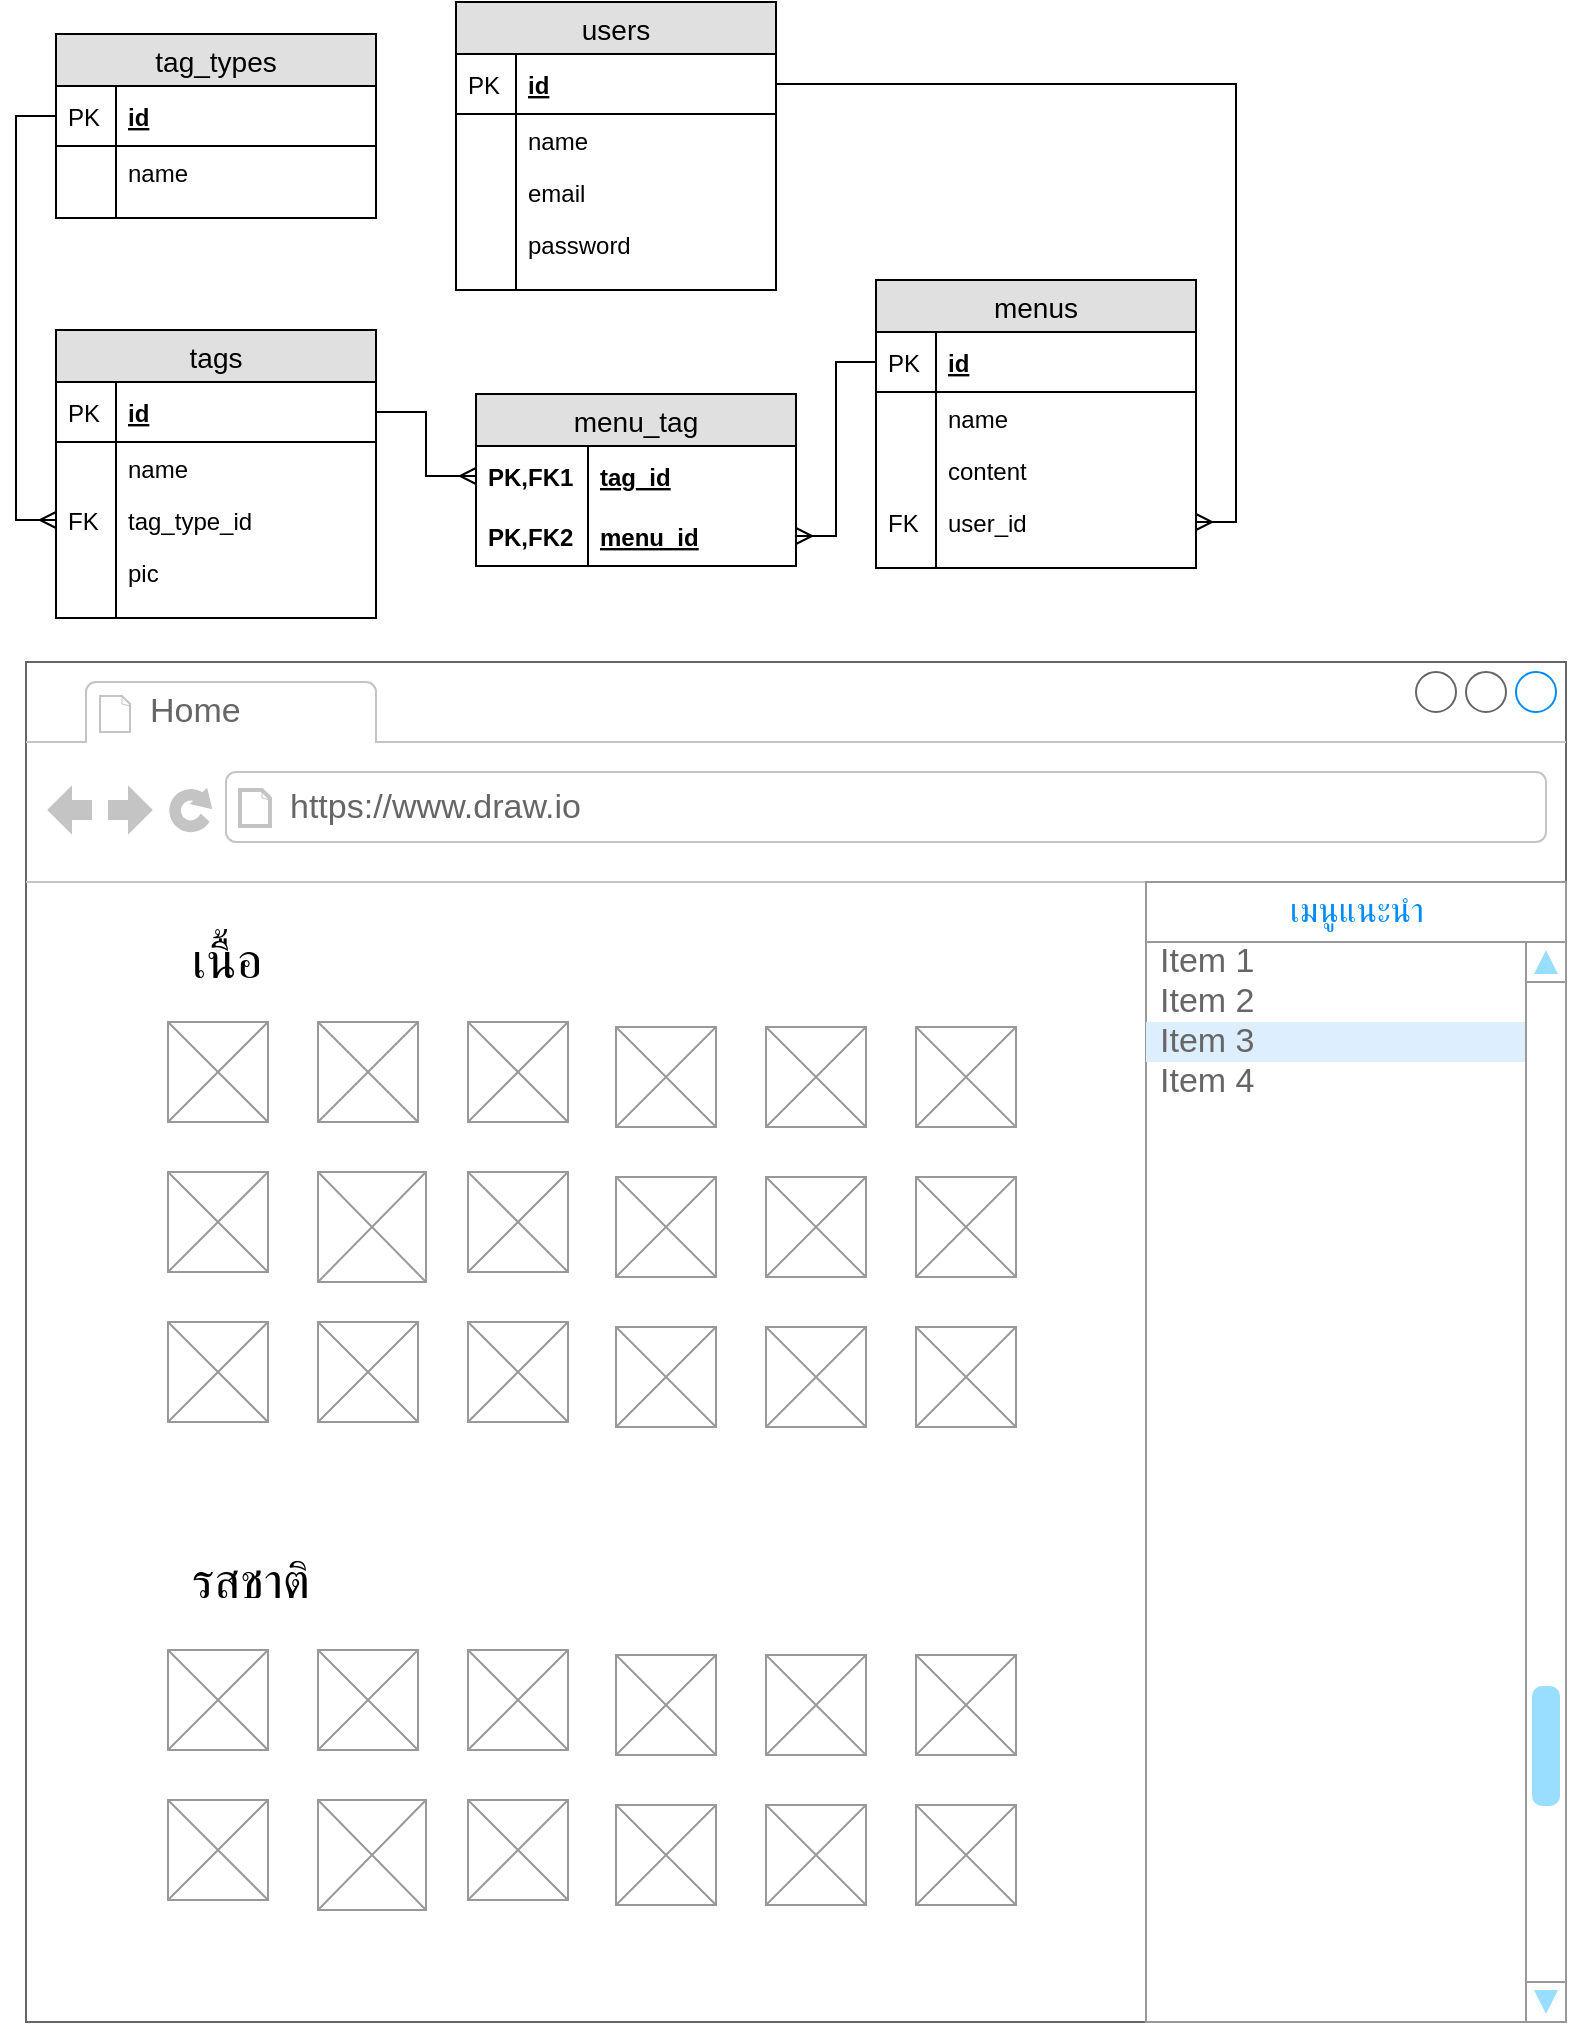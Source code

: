 <mxfile version="10.6.5" type="device"><diagram name="Page-1" id="efa7a0a1-bf9b-a30e-e6df-94a7791c09e9"><mxGraphModel dx="184" dy="550" grid="1" gridSize="10" guides="1" tooltips="1" connect="1" arrows="1" fold="1" page="1" pageScale="1" pageWidth="826" pageHeight="1169" background="#ffffff" math="0" shadow="0"><root><mxCell id="0"/><mxCell id="1" parent="0"/><mxCell id="pFieqWJW_WSedVnNNV6l-116" value="users" style="swimlane;fontStyle=0;childLayout=stackLayout;horizontal=1;startSize=26;fillColor=#e0e0e0;horizontalStack=0;resizeParent=1;resizeParentMax=0;resizeLast=0;collapsible=1;marginBottom=0;swimlaneFillColor=#ffffff;align=center;fontSize=14;" parent="1" vertex="1"><mxGeometry x="1075" y="20" width="160" height="144" as="geometry"/></mxCell><mxCell id="pFieqWJW_WSedVnNNV6l-117" value="id" style="shape=partialRectangle;top=0;left=0;right=0;bottom=1;align=left;verticalAlign=middle;fillColor=none;spacingLeft=34;spacingRight=4;overflow=hidden;rotatable=0;points=[[0,0.5],[1,0.5]];portConstraint=eastwest;dropTarget=0;fontStyle=5;fontSize=12;" parent="pFieqWJW_WSedVnNNV6l-116" vertex="1"><mxGeometry y="26" width="160" height="30" as="geometry"/></mxCell><mxCell id="pFieqWJW_WSedVnNNV6l-118" value="PK" style="shape=partialRectangle;top=0;left=0;bottom=0;fillColor=none;align=left;verticalAlign=middle;spacingLeft=4;spacingRight=4;overflow=hidden;rotatable=0;points=[];portConstraint=eastwest;part=1;fontSize=12;" parent="pFieqWJW_WSedVnNNV6l-117" vertex="1" connectable="0"><mxGeometry width="30" height="30" as="geometry"/></mxCell><mxCell id="pFieqWJW_WSedVnNNV6l-119" value="name" style="shape=partialRectangle;top=0;left=0;right=0;bottom=0;align=left;verticalAlign=top;fillColor=none;spacingLeft=34;spacingRight=4;overflow=hidden;rotatable=0;points=[[0,0.5],[1,0.5]];portConstraint=eastwest;dropTarget=0;fontSize=12;" parent="pFieqWJW_WSedVnNNV6l-116" vertex="1"><mxGeometry y="56" width="160" height="26" as="geometry"/></mxCell><mxCell id="pFieqWJW_WSedVnNNV6l-120" value="" style="shape=partialRectangle;top=0;left=0;bottom=0;fillColor=none;align=left;verticalAlign=top;spacingLeft=4;spacingRight=4;overflow=hidden;rotatable=0;points=[];portConstraint=eastwest;part=1;fontSize=12;" parent="pFieqWJW_WSedVnNNV6l-119" vertex="1" connectable="0"><mxGeometry width="30" height="26" as="geometry"/></mxCell><mxCell id="pFieqWJW_WSedVnNNV6l-121" value="email" style="shape=partialRectangle;top=0;left=0;right=0;bottom=0;align=left;verticalAlign=top;fillColor=none;spacingLeft=34;spacingRight=4;overflow=hidden;rotatable=0;points=[[0,0.5],[1,0.5]];portConstraint=eastwest;dropTarget=0;fontSize=12;" parent="pFieqWJW_WSedVnNNV6l-116" vertex="1"><mxGeometry y="82" width="160" height="26" as="geometry"/></mxCell><mxCell id="pFieqWJW_WSedVnNNV6l-122" value="" style="shape=partialRectangle;top=0;left=0;bottom=0;fillColor=none;align=left;verticalAlign=top;spacingLeft=4;spacingRight=4;overflow=hidden;rotatable=0;points=[];portConstraint=eastwest;part=1;fontSize=12;" parent="pFieqWJW_WSedVnNNV6l-121" vertex="1" connectable="0"><mxGeometry width="30" height="26" as="geometry"/></mxCell><mxCell id="pFieqWJW_WSedVnNNV6l-123" value="password" style="shape=partialRectangle;top=0;left=0;right=0;bottom=0;align=left;verticalAlign=top;fillColor=none;spacingLeft=34;spacingRight=4;overflow=hidden;rotatable=0;points=[[0,0.5],[1,0.5]];portConstraint=eastwest;dropTarget=0;fontSize=12;" parent="pFieqWJW_WSedVnNNV6l-116" vertex="1"><mxGeometry y="108" width="160" height="26" as="geometry"/></mxCell><mxCell id="pFieqWJW_WSedVnNNV6l-124" value="" style="shape=partialRectangle;top=0;left=0;bottom=0;fillColor=none;align=left;verticalAlign=top;spacingLeft=4;spacingRight=4;overflow=hidden;rotatable=0;points=[];portConstraint=eastwest;part=1;fontSize=12;" parent="pFieqWJW_WSedVnNNV6l-123" vertex="1" connectable="0"><mxGeometry width="30" height="26" as="geometry"/></mxCell><mxCell id="pFieqWJW_WSedVnNNV6l-125" value="" style="shape=partialRectangle;top=0;left=0;right=0;bottom=0;align=left;verticalAlign=top;fillColor=none;spacingLeft=34;spacingRight=4;overflow=hidden;rotatable=0;points=[[0,0.5],[1,0.5]];portConstraint=eastwest;dropTarget=0;fontSize=12;" parent="pFieqWJW_WSedVnNNV6l-116" vertex="1"><mxGeometry y="134" width="160" height="10" as="geometry"/></mxCell><mxCell id="pFieqWJW_WSedVnNNV6l-126" value="" style="shape=partialRectangle;top=0;left=0;bottom=0;fillColor=none;align=left;verticalAlign=top;spacingLeft=4;spacingRight=4;overflow=hidden;rotatable=0;points=[];portConstraint=eastwest;part=1;fontSize=12;" parent="pFieqWJW_WSedVnNNV6l-125" vertex="1" connectable="0"><mxGeometry width="30" height="10" as="geometry"/></mxCell><mxCell id="pFieqWJW_WSedVnNNV6l-127" value="menus" style="swimlane;fontStyle=0;childLayout=stackLayout;horizontal=1;startSize=26;fillColor=#e0e0e0;horizontalStack=0;resizeParent=1;resizeParentMax=0;resizeLast=0;collapsible=1;marginBottom=0;swimlaneFillColor=#ffffff;align=center;fontSize=14;" parent="1" vertex="1"><mxGeometry x="1285" y="159" width="160" height="144" as="geometry"/></mxCell><mxCell id="pFieqWJW_WSedVnNNV6l-128" value="id" style="shape=partialRectangle;top=0;left=0;right=0;bottom=1;align=left;verticalAlign=middle;fillColor=none;spacingLeft=34;spacingRight=4;overflow=hidden;rotatable=0;points=[[0,0.5],[1,0.5]];portConstraint=eastwest;dropTarget=0;fontStyle=5;fontSize=12;" parent="pFieqWJW_WSedVnNNV6l-127" vertex="1"><mxGeometry y="26" width="160" height="30" as="geometry"/></mxCell><mxCell id="pFieqWJW_WSedVnNNV6l-129" value="PK" style="shape=partialRectangle;top=0;left=0;bottom=0;fillColor=none;align=left;verticalAlign=middle;spacingLeft=4;spacingRight=4;overflow=hidden;rotatable=0;points=[];portConstraint=eastwest;part=1;fontSize=12;" parent="pFieqWJW_WSedVnNNV6l-128" vertex="1" connectable="0"><mxGeometry width="30" height="30" as="geometry"/></mxCell><mxCell id="pFieqWJW_WSedVnNNV6l-130" value="name" style="shape=partialRectangle;top=0;left=0;right=0;bottom=0;align=left;verticalAlign=top;fillColor=none;spacingLeft=34;spacingRight=4;overflow=hidden;rotatable=0;points=[[0,0.5],[1,0.5]];portConstraint=eastwest;dropTarget=0;fontSize=12;" parent="pFieqWJW_WSedVnNNV6l-127" vertex="1"><mxGeometry y="56" width="160" height="26" as="geometry"/></mxCell><mxCell id="pFieqWJW_WSedVnNNV6l-131" value="" style="shape=partialRectangle;top=0;left=0;bottom=0;fillColor=none;align=left;verticalAlign=top;spacingLeft=4;spacingRight=4;overflow=hidden;rotatable=0;points=[];portConstraint=eastwest;part=1;fontSize=12;" parent="pFieqWJW_WSedVnNNV6l-130" vertex="1" connectable="0"><mxGeometry width="30" height="26" as="geometry"/></mxCell><mxCell id="pFieqWJW_WSedVnNNV6l-158" value="content" style="shape=partialRectangle;top=0;left=0;right=0;bottom=0;align=left;verticalAlign=top;fillColor=none;spacingLeft=34;spacingRight=4;overflow=hidden;rotatable=0;points=[[0,0.5],[1,0.5]];portConstraint=eastwest;dropTarget=0;fontSize=12;" parent="pFieqWJW_WSedVnNNV6l-127" vertex="1"><mxGeometry y="82" width="160" height="26" as="geometry"/></mxCell><mxCell id="pFieqWJW_WSedVnNNV6l-159" value="" style="shape=partialRectangle;top=0;left=0;bottom=0;fillColor=none;align=left;verticalAlign=top;spacingLeft=4;spacingRight=4;overflow=hidden;rotatable=0;points=[];portConstraint=eastwest;part=1;fontSize=12;" parent="pFieqWJW_WSedVnNNV6l-158" vertex="1" connectable="0"><mxGeometry width="30" height="26" as="geometry"/></mxCell><mxCell id="pFieqWJW_WSedVnNNV6l-132" value="user_id" style="shape=partialRectangle;top=0;left=0;right=0;bottom=0;align=left;verticalAlign=top;fillColor=none;spacingLeft=34;spacingRight=4;overflow=hidden;rotatable=0;points=[[0,0.5],[1,0.5]];portConstraint=eastwest;dropTarget=0;fontSize=12;" parent="pFieqWJW_WSedVnNNV6l-127" vertex="1"><mxGeometry y="108" width="160" height="26" as="geometry"/></mxCell><mxCell id="pFieqWJW_WSedVnNNV6l-133" value="FK" style="shape=partialRectangle;top=0;left=0;bottom=0;fillColor=none;align=left;verticalAlign=top;spacingLeft=4;spacingRight=4;overflow=hidden;rotatable=0;points=[];portConstraint=eastwest;part=1;fontSize=12;" parent="pFieqWJW_WSedVnNNV6l-132" vertex="1" connectable="0"><mxGeometry width="30" height="26" as="geometry"/></mxCell><mxCell id="pFieqWJW_WSedVnNNV6l-136" value="" style="shape=partialRectangle;top=0;left=0;right=0;bottom=0;align=left;verticalAlign=top;fillColor=none;spacingLeft=34;spacingRight=4;overflow=hidden;rotatable=0;points=[[0,0.5],[1,0.5]];portConstraint=eastwest;dropTarget=0;fontSize=12;" parent="pFieqWJW_WSedVnNNV6l-127" vertex="1"><mxGeometry y="134" width="160" height="10" as="geometry"/></mxCell><mxCell id="pFieqWJW_WSedVnNNV6l-137" value="" style="shape=partialRectangle;top=0;left=0;bottom=0;fillColor=none;align=left;verticalAlign=top;spacingLeft=4;spacingRight=4;overflow=hidden;rotatable=0;points=[];portConstraint=eastwest;part=1;fontSize=12;" parent="pFieqWJW_WSedVnNNV6l-136" vertex="1" connectable="0"><mxGeometry width="30" height="10" as="geometry"/></mxCell><mxCell id="pFieqWJW_WSedVnNNV6l-138" value="tags" style="swimlane;fontStyle=0;childLayout=stackLayout;horizontal=1;startSize=26;fillColor=#e0e0e0;horizontalStack=0;resizeParent=1;resizeParentMax=0;resizeLast=0;collapsible=1;marginBottom=0;swimlaneFillColor=#ffffff;align=center;fontSize=14;" parent="1" vertex="1"><mxGeometry x="875" y="184" width="160" height="144" as="geometry"/></mxCell><mxCell id="pFieqWJW_WSedVnNNV6l-139" value="id" style="shape=partialRectangle;top=0;left=0;right=0;bottom=1;align=left;verticalAlign=middle;fillColor=none;spacingLeft=34;spacingRight=4;overflow=hidden;rotatable=0;points=[[0,0.5],[1,0.5]];portConstraint=eastwest;dropTarget=0;fontStyle=5;fontSize=12;" parent="pFieqWJW_WSedVnNNV6l-138" vertex="1"><mxGeometry y="26" width="160" height="30" as="geometry"/></mxCell><mxCell id="pFieqWJW_WSedVnNNV6l-140" value="PK" style="shape=partialRectangle;top=0;left=0;bottom=0;fillColor=none;align=left;verticalAlign=middle;spacingLeft=4;spacingRight=4;overflow=hidden;rotatable=0;points=[];portConstraint=eastwest;part=1;fontSize=12;" parent="pFieqWJW_WSedVnNNV6l-139" vertex="1" connectable="0"><mxGeometry width="30" height="30" as="geometry"/></mxCell><mxCell id="pFieqWJW_WSedVnNNV6l-141" value="name" style="shape=partialRectangle;top=0;left=0;right=0;bottom=0;align=left;verticalAlign=top;fillColor=none;spacingLeft=34;spacingRight=4;overflow=hidden;rotatable=0;points=[[0,0.5],[1,0.5]];portConstraint=eastwest;dropTarget=0;fontSize=12;" parent="pFieqWJW_WSedVnNNV6l-138" vertex="1"><mxGeometry y="56" width="160" height="26" as="geometry"/></mxCell><mxCell id="pFieqWJW_WSedVnNNV6l-142" value="" style="shape=partialRectangle;top=0;left=0;bottom=0;fillColor=none;align=left;verticalAlign=top;spacingLeft=4;spacingRight=4;overflow=hidden;rotatable=0;points=[];portConstraint=eastwest;part=1;fontSize=12;" parent="pFieqWJW_WSedVnNNV6l-141" vertex="1" connectable="0"><mxGeometry width="30" height="26" as="geometry"/></mxCell><mxCell id="pFieqWJW_WSedVnNNV6l-160" value="tag_type_id" style="shape=partialRectangle;top=0;left=0;right=0;bottom=0;align=left;verticalAlign=top;fillColor=none;spacingLeft=34;spacingRight=4;overflow=hidden;rotatable=0;points=[[0,0.5],[1,0.5]];portConstraint=eastwest;dropTarget=0;fontSize=12;" parent="pFieqWJW_WSedVnNNV6l-138" vertex="1"><mxGeometry y="82" width="160" height="26" as="geometry"/></mxCell><mxCell id="pFieqWJW_WSedVnNNV6l-161" value="FK" style="shape=partialRectangle;top=0;left=0;bottom=0;fillColor=none;align=left;verticalAlign=top;spacingLeft=4;spacingRight=4;overflow=hidden;rotatable=0;points=[];portConstraint=eastwest;part=1;fontSize=12;" parent="pFieqWJW_WSedVnNNV6l-160" vertex="1" connectable="0"><mxGeometry width="30" height="26" as="geometry"/></mxCell><mxCell id="pFieqWJW_WSedVnNNV6l-203" value="pic" style="shape=partialRectangle;top=0;left=0;right=0;bottom=0;align=left;verticalAlign=top;fillColor=none;spacingLeft=34;spacingRight=4;overflow=hidden;rotatable=0;points=[[0,0.5],[1,0.5]];portConstraint=eastwest;dropTarget=0;fontSize=12;" parent="pFieqWJW_WSedVnNNV6l-138" vertex="1"><mxGeometry y="108" width="160" height="26" as="geometry"/></mxCell><mxCell id="pFieqWJW_WSedVnNNV6l-204" value="" style="shape=partialRectangle;top=0;left=0;bottom=0;fillColor=none;align=left;verticalAlign=top;spacingLeft=4;spacingRight=4;overflow=hidden;rotatable=0;points=[];portConstraint=eastwest;part=1;fontSize=12;" parent="pFieqWJW_WSedVnNNV6l-203" vertex="1" connectable="0"><mxGeometry width="30" height="26" as="geometry"/></mxCell><mxCell id="pFieqWJW_WSedVnNNV6l-147" value="" style="shape=partialRectangle;top=0;left=0;right=0;bottom=0;align=left;verticalAlign=top;fillColor=none;spacingLeft=34;spacingRight=4;overflow=hidden;rotatable=0;points=[[0,0.5],[1,0.5]];portConstraint=eastwest;dropTarget=0;fontSize=12;" parent="pFieqWJW_WSedVnNNV6l-138" vertex="1"><mxGeometry y="134" width="160" height="10" as="geometry"/></mxCell><mxCell id="pFieqWJW_WSedVnNNV6l-148" value="" style="shape=partialRectangle;top=0;left=0;bottom=0;fillColor=none;align=left;verticalAlign=top;spacingLeft=4;spacingRight=4;overflow=hidden;rotatable=0;points=[];portConstraint=eastwest;part=1;fontSize=12;" parent="pFieqWJW_WSedVnNNV6l-147" vertex="1" connectable="0"><mxGeometry width="30" height="10" as="geometry"/></mxCell><mxCell id="pFieqWJW_WSedVnNNV6l-149" value="menu_tag" style="swimlane;fontStyle=0;childLayout=stackLayout;horizontal=1;startSize=26;fillColor=#e0e0e0;horizontalStack=0;resizeParent=1;resizeParentMax=0;resizeLast=0;collapsible=1;marginBottom=0;swimlaneFillColor=#ffffff;align=center;fontSize=14;" parent="1" vertex="1"><mxGeometry x="1085" y="216" width="160" height="86" as="geometry"/></mxCell><mxCell id="pFieqWJW_WSedVnNNV6l-150" value="tag_id" style="shape=partialRectangle;top=0;left=0;right=0;bottom=0;align=left;verticalAlign=middle;fillColor=none;spacingLeft=60;spacingRight=4;overflow=hidden;rotatable=0;points=[[0,0.5],[1,0.5]];portConstraint=eastwest;dropTarget=0;fontStyle=5;fontSize=12;" parent="pFieqWJW_WSedVnNNV6l-149" vertex="1"><mxGeometry y="26" width="160" height="30" as="geometry"/></mxCell><mxCell id="pFieqWJW_WSedVnNNV6l-151" value="PK,FK1" style="shape=partialRectangle;fontStyle=1;top=0;left=0;bottom=0;fillColor=none;align=left;verticalAlign=middle;spacingLeft=4;spacingRight=4;overflow=hidden;rotatable=0;points=[];portConstraint=eastwest;part=1;fontSize=12;" parent="pFieqWJW_WSedVnNNV6l-150" vertex="1" connectable="0"><mxGeometry width="56" height="30" as="geometry"/></mxCell><mxCell id="pFieqWJW_WSedVnNNV6l-152" value="menu_id" style="shape=partialRectangle;top=0;left=0;right=0;bottom=1;align=left;verticalAlign=middle;fillColor=none;spacingLeft=60;spacingRight=4;overflow=hidden;rotatable=0;points=[[0,0.5],[1,0.5]];portConstraint=eastwest;dropTarget=0;fontStyle=5;fontSize=12;" parent="pFieqWJW_WSedVnNNV6l-149" vertex="1"><mxGeometry y="56" width="160" height="30" as="geometry"/></mxCell><mxCell id="pFieqWJW_WSedVnNNV6l-153" value="PK,FK2" style="shape=partialRectangle;fontStyle=1;top=0;left=0;bottom=0;fillColor=none;align=left;verticalAlign=middle;spacingLeft=4;spacingRight=4;overflow=hidden;rotatable=0;points=[];portConstraint=eastwest;part=1;fontSize=12;" parent="pFieqWJW_WSedVnNNV6l-152" vertex="1" connectable="0"><mxGeometry width="56" height="30" as="geometry"/></mxCell><mxCell id="pFieqWJW_WSedVnNNV6l-162" value="tag_types" style="swimlane;fontStyle=0;childLayout=stackLayout;horizontal=1;startSize=26;fillColor=#e0e0e0;horizontalStack=0;resizeParent=1;resizeParentMax=0;resizeLast=0;collapsible=1;marginBottom=0;swimlaneFillColor=#ffffff;align=center;fontSize=14;" parent="1" vertex="1"><mxGeometry x="875" y="36" width="160" height="92" as="geometry"/></mxCell><mxCell id="pFieqWJW_WSedVnNNV6l-163" value="id" style="shape=partialRectangle;top=0;left=0;right=0;bottom=1;align=left;verticalAlign=middle;fillColor=none;spacingLeft=34;spacingRight=4;overflow=hidden;rotatable=0;points=[[0,0.5],[1,0.5]];portConstraint=eastwest;dropTarget=0;fontStyle=5;fontSize=12;" parent="pFieqWJW_WSedVnNNV6l-162" vertex="1"><mxGeometry y="26" width="160" height="30" as="geometry"/></mxCell><mxCell id="pFieqWJW_WSedVnNNV6l-164" value="PK" style="shape=partialRectangle;top=0;left=0;bottom=0;fillColor=none;align=left;verticalAlign=middle;spacingLeft=4;spacingRight=4;overflow=hidden;rotatable=0;points=[];portConstraint=eastwest;part=1;fontSize=12;" parent="pFieqWJW_WSedVnNNV6l-163" vertex="1" connectable="0"><mxGeometry width="30" height="30" as="geometry"/></mxCell><mxCell id="pFieqWJW_WSedVnNNV6l-201" value="name" style="shape=partialRectangle;top=0;left=0;right=0;bottom=0;align=left;verticalAlign=top;fillColor=none;spacingLeft=34;spacingRight=4;overflow=hidden;rotatable=0;points=[[0,0.5],[1,0.5]];portConstraint=eastwest;dropTarget=0;fontSize=12;" parent="pFieqWJW_WSedVnNNV6l-162" vertex="1"><mxGeometry y="56" width="160" height="26" as="geometry"/></mxCell><mxCell id="pFieqWJW_WSedVnNNV6l-202" value="" style="shape=partialRectangle;top=0;left=0;bottom=0;fillColor=none;align=left;verticalAlign=top;spacingLeft=4;spacingRight=4;overflow=hidden;rotatable=0;points=[];portConstraint=eastwest;part=1;fontSize=12;" parent="pFieqWJW_WSedVnNNV6l-201" vertex="1" connectable="0"><mxGeometry width="30" height="26" as="geometry"/></mxCell><mxCell id="pFieqWJW_WSedVnNNV6l-171" value="" style="shape=partialRectangle;top=0;left=0;right=0;bottom=0;align=left;verticalAlign=top;fillColor=none;spacingLeft=34;spacingRight=4;overflow=hidden;rotatable=0;points=[[0,0.5],[1,0.5]];portConstraint=eastwest;dropTarget=0;fontSize=12;" parent="pFieqWJW_WSedVnNNV6l-162" vertex="1"><mxGeometry y="82" width="160" height="10" as="geometry"/></mxCell><mxCell id="pFieqWJW_WSedVnNNV6l-172" value="" style="shape=partialRectangle;top=0;left=0;bottom=0;fillColor=none;align=left;verticalAlign=top;spacingLeft=4;spacingRight=4;overflow=hidden;rotatable=0;points=[];portConstraint=eastwest;part=1;fontSize=12;" parent="pFieqWJW_WSedVnNNV6l-171" vertex="1" connectable="0"><mxGeometry width="30" height="10" as="geometry"/></mxCell><mxCell id="pFieqWJW_WSedVnNNV6l-173" style="edgeStyle=orthogonalEdgeStyle;rounded=0;orthogonalLoop=1;jettySize=auto;html=1;exitX=1;exitY=0.5;exitDx=0;exitDy=0;entryX=0;entryY=0.5;entryDx=0;entryDy=0;endArrow=ERmany;endFill=0;startArrow=none;startFill=0;" parent="1" source="pFieqWJW_WSedVnNNV6l-139" target="pFieqWJW_WSedVnNNV6l-150" edge="1"><mxGeometry relative="1" as="geometry"/></mxCell><mxCell id="pFieqWJW_WSedVnNNV6l-174" style="edgeStyle=orthogonalEdgeStyle;rounded=0;orthogonalLoop=1;jettySize=auto;html=1;exitX=0;exitY=0.5;exitDx=0;exitDy=0;entryX=0;entryY=0.5;entryDx=0;entryDy=0;endArrow=ERmany;endFill=0;" parent="1" source="pFieqWJW_WSedVnNNV6l-163" target="pFieqWJW_WSedVnNNV6l-160" edge="1"><mxGeometry relative="1" as="geometry"/></mxCell><mxCell id="pFieqWJW_WSedVnNNV6l-175" style="edgeStyle=orthogonalEdgeStyle;rounded=0;orthogonalLoop=1;jettySize=auto;html=1;exitX=1;exitY=0.5;exitDx=0;exitDy=0;entryX=1;entryY=0.5;entryDx=0;entryDy=0;endArrow=ERmany;endFill=0;" parent="1" source="pFieqWJW_WSedVnNNV6l-117" target="pFieqWJW_WSedVnNNV6l-132" edge="1"><mxGeometry relative="1" as="geometry"/></mxCell><mxCell id="pFieqWJW_WSedVnNNV6l-176" style="edgeStyle=orthogonalEdgeStyle;rounded=0;orthogonalLoop=1;jettySize=auto;html=1;exitX=0;exitY=0.5;exitDx=0;exitDy=0;entryX=1;entryY=0.5;entryDx=0;entryDy=0;endArrow=ERmany;endFill=0;startArrow=none;startFill=0;" parent="1" source="pFieqWJW_WSedVnNNV6l-128" target="pFieqWJW_WSedVnNNV6l-152" edge="1"><mxGeometry relative="1" as="geometry"/></mxCell><mxCell id="pFieqWJW_WSedVnNNV6l-198" value="" style="strokeWidth=1;shadow=0;dashed=0;align=center;html=1;shape=mxgraph.mockup.containers.browserWindow;rSize=0;fillColor=#ffffff;strokeColor=#666666;strokeColor2=#008cff;strokeColor3=#c4c4c4;mainText=,;recursiveResize=0;" parent="1" vertex="1"><mxGeometry x="860" y="350" width="770" height="680" as="geometry"/></mxCell><mxCell id="pFieqWJW_WSedVnNNV6l-199" value="Home" style="strokeWidth=1;shadow=0;dashed=0;align=center;html=1;shape=mxgraph.mockup.containers.anchor;fontSize=17;fontColor=#666666;align=left;" parent="pFieqWJW_WSedVnNNV6l-198" vertex="1"><mxGeometry x="60" y="12" width="110" height="26" as="geometry"/></mxCell><mxCell id="pFieqWJW_WSedVnNNV6l-200" value="https://www.draw.io" style="strokeWidth=1;shadow=0;dashed=0;align=center;html=1;shape=mxgraph.mockup.containers.anchor;rSize=0;fontSize=17;fontColor=#666666;align=left;" parent="pFieqWJW_WSedVnNNV6l-198" vertex="1"><mxGeometry x="130" y="60" width="250" height="26" as="geometry"/></mxCell><mxCell id="4FqHxYF3yjPk36ttuvGB-1" value="" style="strokeWidth=1;shadow=0;dashed=0;align=center;html=1;shape=mxgraph.mockup.forms.rrect;rSize=0;strokeColor=#999999;fillColor=#ffffff;" vertex="1" parent="pFieqWJW_WSedVnNNV6l-198"><mxGeometry x="560" y="110" width="210" height="570" as="geometry"/></mxCell><mxCell id="4FqHxYF3yjPk36ttuvGB-2" value="เมนูแนะนำ" style="strokeWidth=1;shadow=0;dashed=0;align=center;html=1;shape=mxgraph.mockup.forms.rrect;rSize=0;strokeColor=#999999;fontColor=#008cff;fontSize=17;fillColor=#ffffff;resizeWidth=1;" vertex="1" parent="4FqHxYF3yjPk36ttuvGB-1"><mxGeometry width="210" height="30" relative="1" as="geometry"/></mxCell><mxCell id="4FqHxYF3yjPk36ttuvGB-3" value="Item 1" style="strokeWidth=1;shadow=0;dashed=0;align=center;html=1;shape=mxgraph.mockup.forms.anchor;fontSize=17;fontColor=#666666;align=left;spacingLeft=5;resizeWidth=1;" vertex="1" parent="4FqHxYF3yjPk36ttuvGB-1"><mxGeometry width="210" height="20" relative="1" as="geometry"><mxPoint y="30" as="offset"/></mxGeometry></mxCell><mxCell id="4FqHxYF3yjPk36ttuvGB-4" value="Item 2" style="strokeWidth=1;shadow=0;dashed=0;align=center;html=1;shape=mxgraph.mockup.forms.anchor;fontSize=17;fontColor=#666666;align=left;spacingLeft=5;resizeWidth=1;" vertex="1" parent="4FqHxYF3yjPk36ttuvGB-1"><mxGeometry width="210" height="20" relative="1" as="geometry"><mxPoint y="50" as="offset"/></mxGeometry></mxCell><mxCell id="4FqHxYF3yjPk36ttuvGB-5" value="Item 3" style="strokeWidth=1;shadow=0;dashed=0;align=center;html=1;shape=mxgraph.mockup.forms.rrect;rSize=0;fontSize=17;fontColor=#666666;align=left;spacingLeft=5;fillColor=#ddeeff;strokeColor=none;resizeWidth=1;" vertex="1" parent="4FqHxYF3yjPk36ttuvGB-1"><mxGeometry width="210" height="20" relative="1" as="geometry"><mxPoint y="70" as="offset"/></mxGeometry></mxCell><mxCell id="4FqHxYF3yjPk36ttuvGB-6" value="Item 4" style="strokeWidth=1;shadow=0;dashed=0;align=center;html=1;shape=mxgraph.mockup.forms.anchor;fontSize=17;fontColor=#666666;align=left;spacingLeft=5;resizeWidth=1;" vertex="1" parent="4FqHxYF3yjPk36ttuvGB-1"><mxGeometry width="210" height="20" relative="1" as="geometry"><mxPoint y="90" as="offset"/></mxGeometry></mxCell><mxCell id="4FqHxYF3yjPk36ttuvGB-7" value="" style="verticalLabelPosition=bottom;shadow=0;dashed=0;align=center;html=1;verticalAlign=top;strokeWidth=1;shape=mxgraph.mockup.navigation.scrollBar;fillColor=#ffffff;strokeColor=#999999;barPos=20;fillColor2=#99ddff;strokeColor2=none;direction=north;" vertex="1" parent="4FqHxYF3yjPk36ttuvGB-1"><mxGeometry x="190" y="30" width="20" height="540" as="geometry"/></mxCell><mxCell id="4FqHxYF3yjPk36ttuvGB-17" value="" style="verticalLabelPosition=bottom;shadow=0;dashed=0;align=center;html=1;verticalAlign=top;strokeWidth=1;shape=mxgraph.mockup.graphics.simpleIcon;strokeColor=#999999;fillColor=#ffffff;" vertex="1" parent="pFieqWJW_WSedVnNNV6l-198"><mxGeometry x="71" y="180" width="50" height="50" as="geometry"/></mxCell><mxCell id="4FqHxYF3yjPk36ttuvGB-18" value="" style="verticalLabelPosition=bottom;shadow=0;dashed=0;align=center;html=1;verticalAlign=top;strokeWidth=1;shape=mxgraph.mockup.graphics.simpleIcon;strokeColor=#999999;fillColor=#ffffff;" vertex="1" parent="pFieqWJW_WSedVnNNV6l-198"><mxGeometry x="146" y="180" width="50" height="50" as="geometry"/></mxCell><mxCell id="4FqHxYF3yjPk36ttuvGB-19" value="" style="verticalLabelPosition=bottom;shadow=0;dashed=0;align=center;html=1;verticalAlign=top;strokeWidth=1;shape=mxgraph.mockup.graphics.simpleIcon;strokeColor=#999999;fillColor=#ffffff;" vertex="1" parent="pFieqWJW_WSedVnNNV6l-198"><mxGeometry x="221" y="180" width="50" height="50" as="geometry"/></mxCell><mxCell id="4FqHxYF3yjPk36ttuvGB-20" value="" style="verticalLabelPosition=bottom;shadow=0;dashed=0;align=center;html=1;verticalAlign=top;strokeWidth=1;shape=mxgraph.mockup.graphics.simpleIcon;strokeColor=#999999;fillColor=#ffffff;" vertex="1" parent="pFieqWJW_WSedVnNNV6l-198"><mxGeometry x="71" y="255" width="50" height="50" as="geometry"/></mxCell><mxCell id="4FqHxYF3yjPk36ttuvGB-21" value="" style="verticalLabelPosition=bottom;shadow=0;dashed=0;align=center;html=1;verticalAlign=top;strokeWidth=1;shape=mxgraph.mockup.graphics.simpleIcon;strokeColor=#999999;fillColor=#ffffff;" vertex="1" parent="pFieqWJW_WSedVnNNV6l-198"><mxGeometry x="146" y="255" width="54" height="55" as="geometry"/></mxCell><mxCell id="4FqHxYF3yjPk36ttuvGB-22" value="" style="verticalLabelPosition=bottom;shadow=0;dashed=0;align=center;html=1;verticalAlign=top;strokeWidth=1;shape=mxgraph.mockup.graphics.simpleIcon;strokeColor=#999999;fillColor=#ffffff;" vertex="1" parent="pFieqWJW_WSedVnNNV6l-198"><mxGeometry x="221" y="255" width="50" height="50" as="geometry"/></mxCell><mxCell id="4FqHxYF3yjPk36ttuvGB-23" value="" style="verticalLabelPosition=bottom;shadow=0;dashed=0;align=center;html=1;verticalAlign=top;strokeWidth=1;shape=mxgraph.mockup.graphics.simpleIcon;strokeColor=#999999;fillColor=#ffffff;" vertex="1" parent="pFieqWJW_WSedVnNNV6l-198"><mxGeometry x="71" y="330" width="50" height="50" as="geometry"/></mxCell><mxCell id="4FqHxYF3yjPk36ttuvGB-24" value="" style="verticalLabelPosition=bottom;shadow=0;dashed=0;align=center;html=1;verticalAlign=top;strokeWidth=1;shape=mxgraph.mockup.graphics.simpleIcon;strokeColor=#999999;fillColor=#ffffff;" vertex="1" parent="pFieqWJW_WSedVnNNV6l-198"><mxGeometry x="146" y="330" width="50" height="50" as="geometry"/></mxCell><mxCell id="4FqHxYF3yjPk36ttuvGB-25" value="" style="verticalLabelPosition=bottom;shadow=0;dashed=0;align=center;html=1;verticalAlign=top;strokeWidth=1;shape=mxgraph.mockup.graphics.simpleIcon;strokeColor=#999999;fillColor=#ffffff;" vertex="1" parent="pFieqWJW_WSedVnNNV6l-198"><mxGeometry x="221" y="330" width="50" height="50" as="geometry"/></mxCell><mxCell id="4FqHxYF3yjPk36ttuvGB-8" value="" style="verticalLabelPosition=bottom;shadow=0;dashed=0;align=center;html=1;verticalAlign=top;strokeWidth=1;shape=mxgraph.mockup.graphics.simpleIcon;strokeColor=#999999;fillColor=#ffffff;" vertex="1" parent="pFieqWJW_WSedVnNNV6l-198"><mxGeometry x="295" y="182.5" width="50" height="50" as="geometry"/></mxCell><mxCell id="4FqHxYF3yjPk36ttuvGB-9" value="" style="verticalLabelPosition=bottom;shadow=0;dashed=0;align=center;html=1;verticalAlign=top;strokeWidth=1;shape=mxgraph.mockup.graphics.simpleIcon;strokeColor=#999999;fillColor=#ffffff;" vertex="1" parent="pFieqWJW_WSedVnNNV6l-198"><mxGeometry x="370" y="182.5" width="50" height="50" as="geometry"/></mxCell><mxCell id="4FqHxYF3yjPk36ttuvGB-10" value="" style="verticalLabelPosition=bottom;shadow=0;dashed=0;align=center;html=1;verticalAlign=top;strokeWidth=1;shape=mxgraph.mockup.graphics.simpleIcon;strokeColor=#999999;fillColor=#ffffff;" vertex="1" parent="pFieqWJW_WSedVnNNV6l-198"><mxGeometry x="445" y="182.5" width="50" height="50" as="geometry"/></mxCell><mxCell id="4FqHxYF3yjPk36ttuvGB-11" value="" style="verticalLabelPosition=bottom;shadow=0;dashed=0;align=center;html=1;verticalAlign=top;strokeWidth=1;shape=mxgraph.mockup.graphics.simpleIcon;strokeColor=#999999;fillColor=#ffffff;" vertex="1" parent="pFieqWJW_WSedVnNNV6l-198"><mxGeometry x="295" y="257.5" width="50" height="50" as="geometry"/></mxCell><mxCell id="4FqHxYF3yjPk36ttuvGB-12" value="" style="verticalLabelPosition=bottom;shadow=0;dashed=0;align=center;html=1;verticalAlign=top;strokeWidth=1;shape=mxgraph.mockup.graphics.simpleIcon;strokeColor=#999999;fillColor=#ffffff;" vertex="1" parent="pFieqWJW_WSedVnNNV6l-198"><mxGeometry x="370" y="257.5" width="50" height="50" as="geometry"/></mxCell><mxCell id="4FqHxYF3yjPk36ttuvGB-13" value="" style="verticalLabelPosition=bottom;shadow=0;dashed=0;align=center;html=1;verticalAlign=top;strokeWidth=1;shape=mxgraph.mockup.graphics.simpleIcon;strokeColor=#999999;fillColor=#ffffff;" vertex="1" parent="pFieqWJW_WSedVnNNV6l-198"><mxGeometry x="445" y="257.5" width="50" height="50" as="geometry"/></mxCell><mxCell id="4FqHxYF3yjPk36ttuvGB-14" value="" style="verticalLabelPosition=bottom;shadow=0;dashed=0;align=center;html=1;verticalAlign=top;strokeWidth=1;shape=mxgraph.mockup.graphics.simpleIcon;strokeColor=#999999;fillColor=#ffffff;" vertex="1" parent="pFieqWJW_WSedVnNNV6l-198"><mxGeometry x="295" y="332.5" width="50" height="50" as="geometry"/></mxCell><mxCell id="4FqHxYF3yjPk36ttuvGB-15" value="" style="verticalLabelPosition=bottom;shadow=0;dashed=0;align=center;html=1;verticalAlign=top;strokeWidth=1;shape=mxgraph.mockup.graphics.simpleIcon;strokeColor=#999999;fillColor=#ffffff;" vertex="1" parent="pFieqWJW_WSedVnNNV6l-198"><mxGeometry x="370" y="332.5" width="50" height="50" as="geometry"/></mxCell><mxCell id="4FqHxYF3yjPk36ttuvGB-16" value="" style="verticalLabelPosition=bottom;shadow=0;dashed=0;align=center;html=1;verticalAlign=top;strokeWidth=1;shape=mxgraph.mockup.graphics.simpleIcon;strokeColor=#999999;fillColor=#ffffff;" vertex="1" parent="pFieqWJW_WSedVnNNV6l-198"><mxGeometry x="445" y="332.5" width="50" height="50" as="geometry"/></mxCell><mxCell id="4FqHxYF3yjPk36ttuvGB-26" value="" style="verticalLabelPosition=bottom;shadow=0;dashed=0;align=center;html=1;verticalAlign=top;strokeWidth=1;shape=mxgraph.mockup.graphics.simpleIcon;strokeColor=#999999;fillColor=#ffffff;" vertex="1" parent="pFieqWJW_WSedVnNNV6l-198"><mxGeometry x="71" y="494" width="50" height="50" as="geometry"/></mxCell><mxCell id="4FqHxYF3yjPk36ttuvGB-27" value="" style="verticalLabelPosition=bottom;shadow=0;dashed=0;align=center;html=1;verticalAlign=top;strokeWidth=1;shape=mxgraph.mockup.graphics.simpleIcon;strokeColor=#999999;fillColor=#ffffff;" vertex="1" parent="pFieqWJW_WSedVnNNV6l-198"><mxGeometry x="146" y="494" width="50" height="50" as="geometry"/></mxCell><mxCell id="4FqHxYF3yjPk36ttuvGB-28" value="" style="verticalLabelPosition=bottom;shadow=0;dashed=0;align=center;html=1;verticalAlign=top;strokeWidth=1;shape=mxgraph.mockup.graphics.simpleIcon;strokeColor=#999999;fillColor=#ffffff;" vertex="1" parent="pFieqWJW_WSedVnNNV6l-198"><mxGeometry x="221" y="494" width="50" height="50" as="geometry"/></mxCell><mxCell id="4FqHxYF3yjPk36ttuvGB-29" value="" style="verticalLabelPosition=bottom;shadow=0;dashed=0;align=center;html=1;verticalAlign=top;strokeWidth=1;shape=mxgraph.mockup.graphics.simpleIcon;strokeColor=#999999;fillColor=#ffffff;" vertex="1" parent="pFieqWJW_WSedVnNNV6l-198"><mxGeometry x="71" y="569" width="50" height="50" as="geometry"/></mxCell><mxCell id="4FqHxYF3yjPk36ttuvGB-30" value="" style="verticalLabelPosition=bottom;shadow=0;dashed=0;align=center;html=1;verticalAlign=top;strokeWidth=1;shape=mxgraph.mockup.graphics.simpleIcon;strokeColor=#999999;fillColor=#ffffff;" vertex="1" parent="pFieqWJW_WSedVnNNV6l-198"><mxGeometry x="146" y="569" width="54" height="55" as="geometry"/></mxCell><mxCell id="4FqHxYF3yjPk36ttuvGB-31" value="" style="verticalLabelPosition=bottom;shadow=0;dashed=0;align=center;html=1;verticalAlign=top;strokeWidth=1;shape=mxgraph.mockup.graphics.simpleIcon;strokeColor=#999999;fillColor=#ffffff;" vertex="1" parent="pFieqWJW_WSedVnNNV6l-198"><mxGeometry x="221" y="569" width="50" height="50" as="geometry"/></mxCell><mxCell id="4FqHxYF3yjPk36ttuvGB-35" value="" style="verticalLabelPosition=bottom;shadow=0;dashed=0;align=center;html=1;verticalAlign=top;strokeWidth=1;shape=mxgraph.mockup.graphics.simpleIcon;strokeColor=#999999;fillColor=#ffffff;" vertex="1" parent="pFieqWJW_WSedVnNNV6l-198"><mxGeometry x="295" y="496.5" width="50" height="50" as="geometry"/></mxCell><mxCell id="4FqHxYF3yjPk36ttuvGB-36" value="" style="verticalLabelPosition=bottom;shadow=0;dashed=0;align=center;html=1;verticalAlign=top;strokeWidth=1;shape=mxgraph.mockup.graphics.simpleIcon;strokeColor=#999999;fillColor=#ffffff;" vertex="1" parent="pFieqWJW_WSedVnNNV6l-198"><mxGeometry x="370" y="496.5" width="50" height="50" as="geometry"/></mxCell><mxCell id="4FqHxYF3yjPk36ttuvGB-37" value="" style="verticalLabelPosition=bottom;shadow=0;dashed=0;align=center;html=1;verticalAlign=top;strokeWidth=1;shape=mxgraph.mockup.graphics.simpleIcon;strokeColor=#999999;fillColor=#ffffff;" vertex="1" parent="pFieqWJW_WSedVnNNV6l-198"><mxGeometry x="445" y="496.5" width="50" height="50" as="geometry"/></mxCell><mxCell id="4FqHxYF3yjPk36ttuvGB-38" value="" style="verticalLabelPosition=bottom;shadow=0;dashed=0;align=center;html=1;verticalAlign=top;strokeWidth=1;shape=mxgraph.mockup.graphics.simpleIcon;strokeColor=#999999;fillColor=#ffffff;" vertex="1" parent="pFieqWJW_WSedVnNNV6l-198"><mxGeometry x="295" y="571.5" width="50" height="50" as="geometry"/></mxCell><mxCell id="4FqHxYF3yjPk36ttuvGB-39" value="" style="verticalLabelPosition=bottom;shadow=0;dashed=0;align=center;html=1;verticalAlign=top;strokeWidth=1;shape=mxgraph.mockup.graphics.simpleIcon;strokeColor=#999999;fillColor=#ffffff;" vertex="1" parent="pFieqWJW_WSedVnNNV6l-198"><mxGeometry x="370" y="571.5" width="50" height="50" as="geometry"/></mxCell><mxCell id="4FqHxYF3yjPk36ttuvGB-40" value="" style="verticalLabelPosition=bottom;shadow=0;dashed=0;align=center;html=1;verticalAlign=top;strokeWidth=1;shape=mxgraph.mockup.graphics.simpleIcon;strokeColor=#999999;fillColor=#ffffff;" vertex="1" parent="pFieqWJW_WSedVnNNV6l-198"><mxGeometry x="445" y="571.5" width="50" height="50" as="geometry"/></mxCell><mxCell id="4FqHxYF3yjPk36ttuvGB-44" value="รสชาติ" style="html=1;shadow=0;dashed=0;shape=mxgraph.bootstrap.rect;strokeColor=none;fillColor=none;fontSize=25;align=left;spacingLeft=10;" vertex="1" parent="pFieqWJW_WSedVnNNV6l-198"><mxGeometry x="71" y="440" width="250" height="35" as="geometry"/></mxCell><mxCell id="4FqHxYF3yjPk36ttuvGB-45" value="เนื้อ" style="html=1;shadow=0;dashed=0;shape=mxgraph.bootstrap.rect;strokeColor=none;fillColor=none;fontSize=25;align=left;spacingLeft=10;" vertex="1" parent="pFieqWJW_WSedVnNNV6l-198"><mxGeometry x="71" y="130" width="250" height="35" as="geometry"/></mxCell></root></mxGraphModel></diagram></mxfile>
